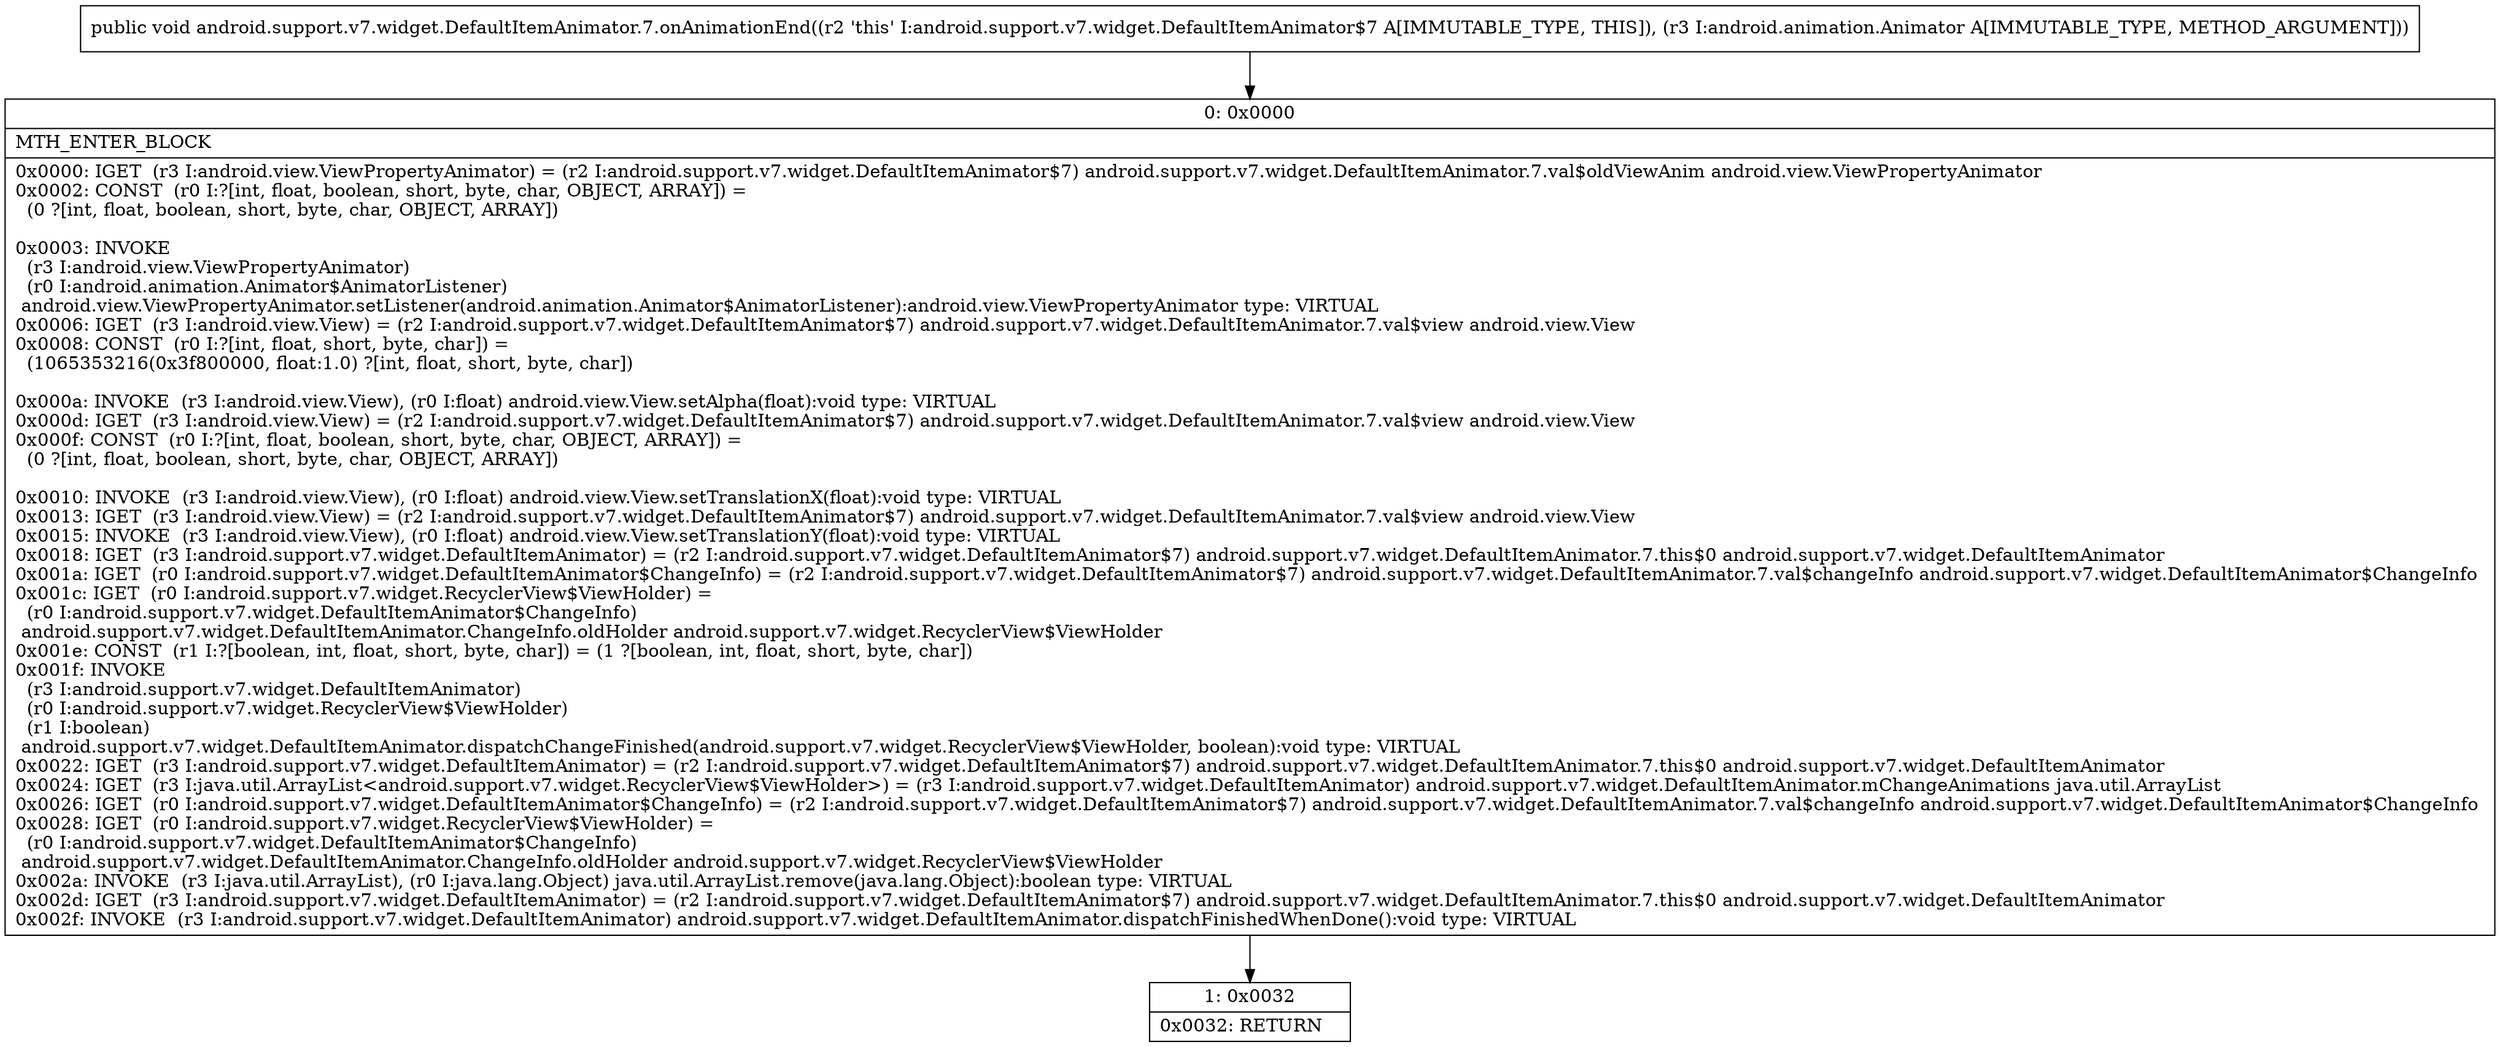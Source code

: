 digraph "CFG forandroid.support.v7.widget.DefaultItemAnimator.7.onAnimationEnd(Landroid\/animation\/Animator;)V" {
Node_0 [shape=record,label="{0\:\ 0x0000|MTH_ENTER_BLOCK\l|0x0000: IGET  (r3 I:android.view.ViewPropertyAnimator) = (r2 I:android.support.v7.widget.DefaultItemAnimator$7) android.support.v7.widget.DefaultItemAnimator.7.val$oldViewAnim android.view.ViewPropertyAnimator \l0x0002: CONST  (r0 I:?[int, float, boolean, short, byte, char, OBJECT, ARRAY]) = \l  (0 ?[int, float, boolean, short, byte, char, OBJECT, ARRAY])\l \l0x0003: INVOKE  \l  (r3 I:android.view.ViewPropertyAnimator)\l  (r0 I:android.animation.Animator$AnimatorListener)\l android.view.ViewPropertyAnimator.setListener(android.animation.Animator$AnimatorListener):android.view.ViewPropertyAnimator type: VIRTUAL \l0x0006: IGET  (r3 I:android.view.View) = (r2 I:android.support.v7.widget.DefaultItemAnimator$7) android.support.v7.widget.DefaultItemAnimator.7.val$view android.view.View \l0x0008: CONST  (r0 I:?[int, float, short, byte, char]) = \l  (1065353216(0x3f800000, float:1.0) ?[int, float, short, byte, char])\l \l0x000a: INVOKE  (r3 I:android.view.View), (r0 I:float) android.view.View.setAlpha(float):void type: VIRTUAL \l0x000d: IGET  (r3 I:android.view.View) = (r2 I:android.support.v7.widget.DefaultItemAnimator$7) android.support.v7.widget.DefaultItemAnimator.7.val$view android.view.View \l0x000f: CONST  (r0 I:?[int, float, boolean, short, byte, char, OBJECT, ARRAY]) = \l  (0 ?[int, float, boolean, short, byte, char, OBJECT, ARRAY])\l \l0x0010: INVOKE  (r3 I:android.view.View), (r0 I:float) android.view.View.setTranslationX(float):void type: VIRTUAL \l0x0013: IGET  (r3 I:android.view.View) = (r2 I:android.support.v7.widget.DefaultItemAnimator$7) android.support.v7.widget.DefaultItemAnimator.7.val$view android.view.View \l0x0015: INVOKE  (r3 I:android.view.View), (r0 I:float) android.view.View.setTranslationY(float):void type: VIRTUAL \l0x0018: IGET  (r3 I:android.support.v7.widget.DefaultItemAnimator) = (r2 I:android.support.v7.widget.DefaultItemAnimator$7) android.support.v7.widget.DefaultItemAnimator.7.this$0 android.support.v7.widget.DefaultItemAnimator \l0x001a: IGET  (r0 I:android.support.v7.widget.DefaultItemAnimator$ChangeInfo) = (r2 I:android.support.v7.widget.DefaultItemAnimator$7) android.support.v7.widget.DefaultItemAnimator.7.val$changeInfo android.support.v7.widget.DefaultItemAnimator$ChangeInfo \l0x001c: IGET  (r0 I:android.support.v7.widget.RecyclerView$ViewHolder) = \l  (r0 I:android.support.v7.widget.DefaultItemAnimator$ChangeInfo)\l android.support.v7.widget.DefaultItemAnimator.ChangeInfo.oldHolder android.support.v7.widget.RecyclerView$ViewHolder \l0x001e: CONST  (r1 I:?[boolean, int, float, short, byte, char]) = (1 ?[boolean, int, float, short, byte, char]) \l0x001f: INVOKE  \l  (r3 I:android.support.v7.widget.DefaultItemAnimator)\l  (r0 I:android.support.v7.widget.RecyclerView$ViewHolder)\l  (r1 I:boolean)\l android.support.v7.widget.DefaultItemAnimator.dispatchChangeFinished(android.support.v7.widget.RecyclerView$ViewHolder, boolean):void type: VIRTUAL \l0x0022: IGET  (r3 I:android.support.v7.widget.DefaultItemAnimator) = (r2 I:android.support.v7.widget.DefaultItemAnimator$7) android.support.v7.widget.DefaultItemAnimator.7.this$0 android.support.v7.widget.DefaultItemAnimator \l0x0024: IGET  (r3 I:java.util.ArrayList\<android.support.v7.widget.RecyclerView$ViewHolder\>) = (r3 I:android.support.v7.widget.DefaultItemAnimator) android.support.v7.widget.DefaultItemAnimator.mChangeAnimations java.util.ArrayList \l0x0026: IGET  (r0 I:android.support.v7.widget.DefaultItemAnimator$ChangeInfo) = (r2 I:android.support.v7.widget.DefaultItemAnimator$7) android.support.v7.widget.DefaultItemAnimator.7.val$changeInfo android.support.v7.widget.DefaultItemAnimator$ChangeInfo \l0x0028: IGET  (r0 I:android.support.v7.widget.RecyclerView$ViewHolder) = \l  (r0 I:android.support.v7.widget.DefaultItemAnimator$ChangeInfo)\l android.support.v7.widget.DefaultItemAnimator.ChangeInfo.oldHolder android.support.v7.widget.RecyclerView$ViewHolder \l0x002a: INVOKE  (r3 I:java.util.ArrayList), (r0 I:java.lang.Object) java.util.ArrayList.remove(java.lang.Object):boolean type: VIRTUAL \l0x002d: IGET  (r3 I:android.support.v7.widget.DefaultItemAnimator) = (r2 I:android.support.v7.widget.DefaultItemAnimator$7) android.support.v7.widget.DefaultItemAnimator.7.this$0 android.support.v7.widget.DefaultItemAnimator \l0x002f: INVOKE  (r3 I:android.support.v7.widget.DefaultItemAnimator) android.support.v7.widget.DefaultItemAnimator.dispatchFinishedWhenDone():void type: VIRTUAL \l}"];
Node_1 [shape=record,label="{1\:\ 0x0032|0x0032: RETURN   \l}"];
MethodNode[shape=record,label="{public void android.support.v7.widget.DefaultItemAnimator.7.onAnimationEnd((r2 'this' I:android.support.v7.widget.DefaultItemAnimator$7 A[IMMUTABLE_TYPE, THIS]), (r3 I:android.animation.Animator A[IMMUTABLE_TYPE, METHOD_ARGUMENT])) }"];
MethodNode -> Node_0;
Node_0 -> Node_1;
}

